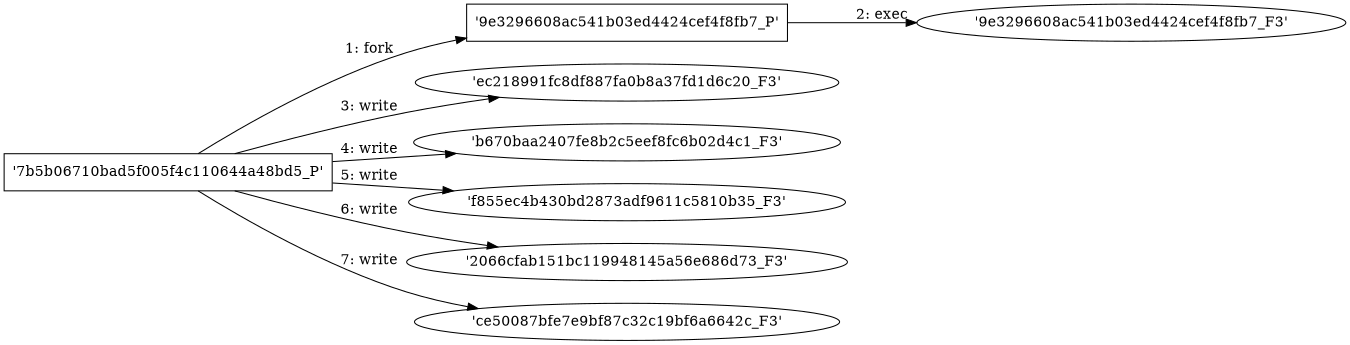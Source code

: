 digraph "D:\Learning\Paper\apt\基于CTI的攻击预警\Dataset\攻击图\ASGfromALLCTI\The need and opportunity for adaptive prevention in the cloud.dot" {
rankdir="LR"
size="9"
fixedsize="false"
splines="true"
nodesep=0.3
ranksep=0
fontsize=10
overlap="scalexy"
engine= "neato"
	"'7b5b06710bad5f005f4c110644a48bd5_P'" [node_type=Process shape=box]
	"'9e3296608ac541b03ed4424cef4f8fb7_P'" [node_type=Process shape=box]
	"'7b5b06710bad5f005f4c110644a48bd5_P'" -> "'9e3296608ac541b03ed4424cef4f8fb7_P'" [label="1: fork"]
	"'9e3296608ac541b03ed4424cef4f8fb7_P'" [node_type=Process shape=box]
	"'9e3296608ac541b03ed4424cef4f8fb7_F3'" [node_type=File shape=ellipse]
	"'9e3296608ac541b03ed4424cef4f8fb7_P'" -> "'9e3296608ac541b03ed4424cef4f8fb7_F3'" [label="2: exec"]
	"'ec218991fc8df887fa0b8a37fd1d6c20_F3'" [node_type=file shape=ellipse]
	"'7b5b06710bad5f005f4c110644a48bd5_P'" [node_type=Process shape=box]
	"'7b5b06710bad5f005f4c110644a48bd5_P'" -> "'ec218991fc8df887fa0b8a37fd1d6c20_F3'" [label="3: write"]
	"'b670baa2407fe8b2c5eef8fc6b02d4c1_F3'" [node_type=file shape=ellipse]
	"'7b5b06710bad5f005f4c110644a48bd5_P'" [node_type=Process shape=box]
	"'7b5b06710bad5f005f4c110644a48bd5_P'" -> "'b670baa2407fe8b2c5eef8fc6b02d4c1_F3'" [label="4: write"]
	"'f855ec4b430bd2873adf9611c5810b35_F3'" [node_type=file shape=ellipse]
	"'7b5b06710bad5f005f4c110644a48bd5_P'" [node_type=Process shape=box]
	"'7b5b06710bad5f005f4c110644a48bd5_P'" -> "'f855ec4b430bd2873adf9611c5810b35_F3'" [label="5: write"]
	"'2066cfab151bc119948145a56e686d73_F3'" [node_type=file shape=ellipse]
	"'7b5b06710bad5f005f4c110644a48bd5_P'" [node_type=Process shape=box]
	"'7b5b06710bad5f005f4c110644a48bd5_P'" -> "'2066cfab151bc119948145a56e686d73_F3'" [label="6: write"]
	"'ce50087bfe7e9bf87c32c19bf6a6642c_F3'" [node_type=file shape=ellipse]
	"'7b5b06710bad5f005f4c110644a48bd5_P'" [node_type=Process shape=box]
	"'7b5b06710bad5f005f4c110644a48bd5_P'" -> "'ce50087bfe7e9bf87c32c19bf6a6642c_F3'" [label="7: write"]
}

